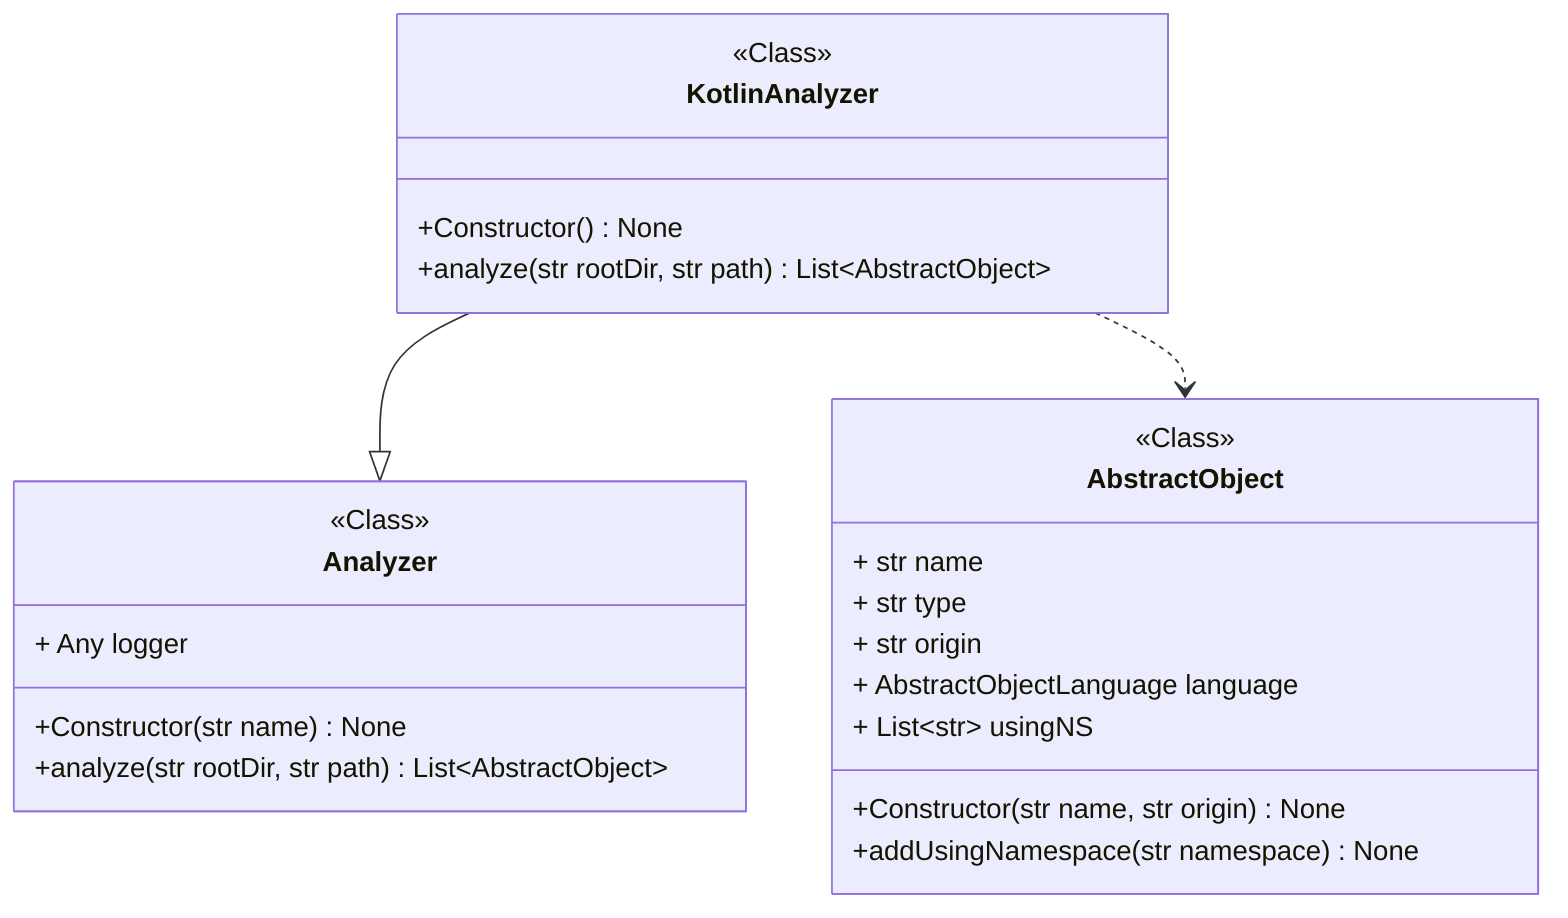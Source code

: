 classDiagram
class KotlinAnalyzer {
<<Class>>
+Constructor() None
+analyze(str rootDir, str path) List~AbstractObject~
}
class Analyzer {
<<Class>>
+ Any logger
+Constructor(str name) None
+analyze(str rootDir, str path) List~AbstractObject~
}
link Analyzer "class££pycodeanalyzer::core::languages::analyzer::Analyzer"
class AbstractObject {
<<Class>>
+ str name
+ str type
+ str origin
+ AbstractObjectLanguage language
+ List~str~ usingNS
+Constructor(str name, str origin) None
+addUsingNamespace(str namespace) None
}
link AbstractObject "class££pycodeanalyzer::core::abstraction::objects::AbstractObject"
KotlinAnalyzer --|> Analyzer
KotlinAnalyzer ..> AbstractObject